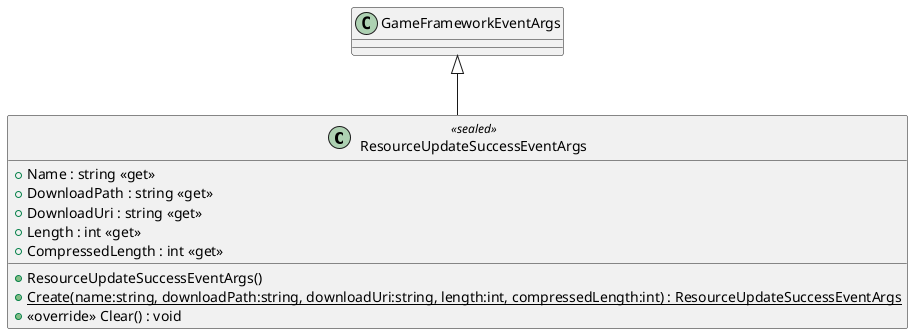 @startuml
class ResourceUpdateSuccessEventArgs <<sealed>> {
    + ResourceUpdateSuccessEventArgs()
    + Name : string <<get>>
    + DownloadPath : string <<get>>
    + DownloadUri : string <<get>>
    + Length : int <<get>>
    + CompressedLength : int <<get>>
    + {static} Create(name:string, downloadPath:string, downloadUri:string, length:int, compressedLength:int) : ResourceUpdateSuccessEventArgs
    + <<override>> Clear() : void
}
GameFrameworkEventArgs <|-- ResourceUpdateSuccessEventArgs
@enduml
